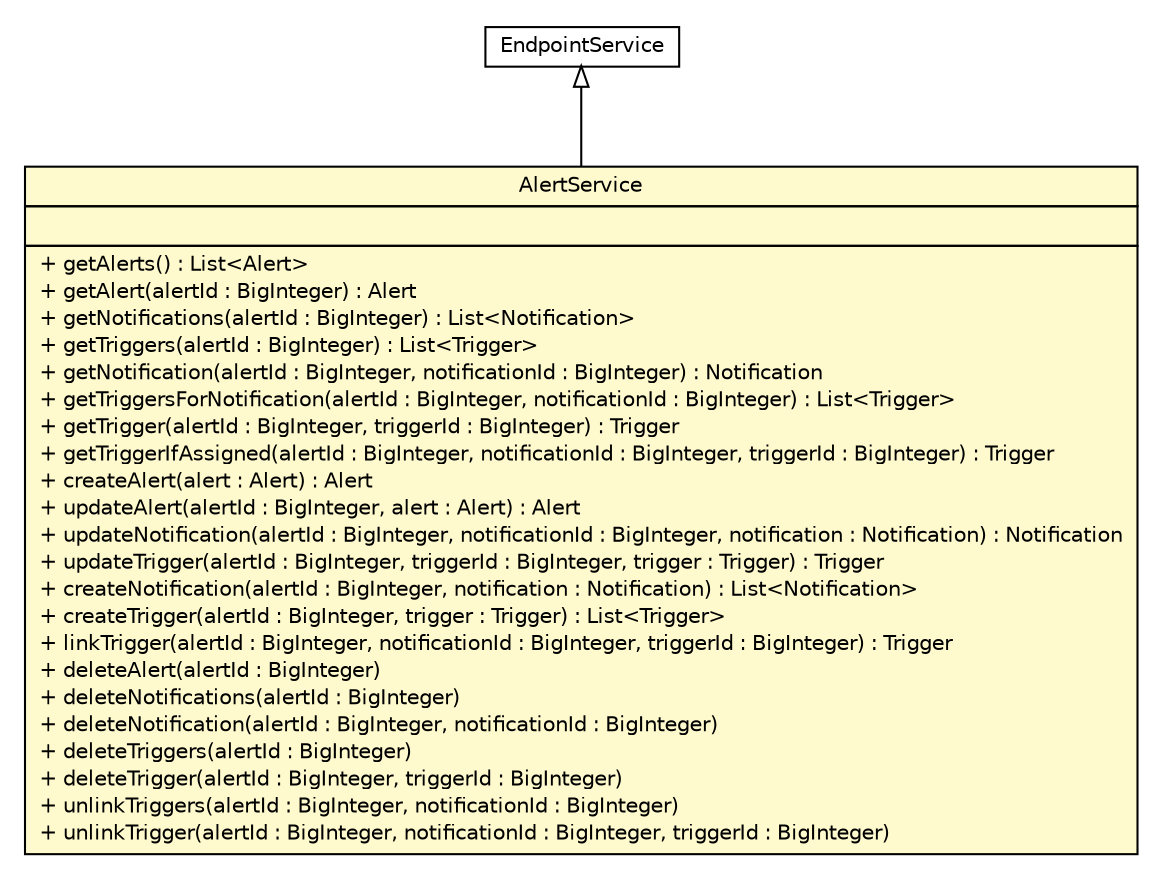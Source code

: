 #!/usr/local/bin/dot
#
# Class diagram 
# Generated by UMLGraph version R5_6 (http://www.umlgraph.org/)
#

digraph G {
	edge [fontname="Helvetica",fontsize=10,labelfontname="Helvetica",labelfontsize=10];
	node [fontname="Helvetica",fontsize=10,shape=plaintext];
	nodesep=0.25;
	ranksep=0.5;
	// com.salesforce.dva.argus.sdk.AlertService
	c142 [label=<<table title="com.salesforce.dva.argus.sdk.AlertService" border="0" cellborder="1" cellspacing="0" cellpadding="2" port="p" bgcolor="lemonChiffon" href="./AlertService.html">
		<tr><td><table border="0" cellspacing="0" cellpadding="1">
<tr><td align="center" balign="center"> AlertService </td></tr>
		</table></td></tr>
		<tr><td><table border="0" cellspacing="0" cellpadding="1">
<tr><td align="left" balign="left">  </td></tr>
		</table></td></tr>
		<tr><td><table border="0" cellspacing="0" cellpadding="1">
<tr><td align="left" balign="left"> + getAlerts() : List&lt;Alert&gt; </td></tr>
<tr><td align="left" balign="left"> + getAlert(alertId : BigInteger) : Alert </td></tr>
<tr><td align="left" balign="left"> + getNotifications(alertId : BigInteger) : List&lt;Notification&gt; </td></tr>
<tr><td align="left" balign="left"> + getTriggers(alertId : BigInteger) : List&lt;Trigger&gt; </td></tr>
<tr><td align="left" balign="left"> + getNotification(alertId : BigInteger, notificationId : BigInteger) : Notification </td></tr>
<tr><td align="left" balign="left"> + getTriggersForNotification(alertId : BigInteger, notificationId : BigInteger) : List&lt;Trigger&gt; </td></tr>
<tr><td align="left" balign="left"> + getTrigger(alertId : BigInteger, triggerId : BigInteger) : Trigger </td></tr>
<tr><td align="left" balign="left"> + getTriggerIfAssigned(alertId : BigInteger, notificationId : BigInteger, triggerId : BigInteger) : Trigger </td></tr>
<tr><td align="left" balign="left"> + createAlert(alert : Alert) : Alert </td></tr>
<tr><td align="left" balign="left"> + updateAlert(alertId : BigInteger, alert : Alert) : Alert </td></tr>
<tr><td align="left" balign="left"> + updateNotification(alertId : BigInteger, notificationId : BigInteger, notification : Notification) : Notification </td></tr>
<tr><td align="left" balign="left"> + updateTrigger(alertId : BigInteger, triggerId : BigInteger, trigger : Trigger) : Trigger </td></tr>
<tr><td align="left" balign="left"> + createNotification(alertId : BigInteger, notification : Notification) : List&lt;Notification&gt; </td></tr>
<tr><td align="left" balign="left"> + createTrigger(alertId : BigInteger, trigger : Trigger) : List&lt;Trigger&gt; </td></tr>
<tr><td align="left" balign="left"> + linkTrigger(alertId : BigInteger, notificationId : BigInteger, triggerId : BigInteger) : Trigger </td></tr>
<tr><td align="left" balign="left"> + deleteAlert(alertId : BigInteger) </td></tr>
<tr><td align="left" balign="left"> + deleteNotifications(alertId : BigInteger) </td></tr>
<tr><td align="left" balign="left"> + deleteNotification(alertId : BigInteger, notificationId : BigInteger) </td></tr>
<tr><td align="left" balign="left"> + deleteTriggers(alertId : BigInteger) </td></tr>
<tr><td align="left" balign="left"> + deleteTrigger(alertId : BigInteger, triggerId : BigInteger) </td></tr>
<tr><td align="left" balign="left"> + unlinkTriggers(alertId : BigInteger, notificationId : BigInteger) </td></tr>
<tr><td align="left" balign="left"> + unlinkTrigger(alertId : BigInteger, notificationId : BigInteger, triggerId : BigInteger) </td></tr>
		</table></td></tr>
		</table>>, URL="./AlertService.html", fontname="Helvetica", fontcolor="black", fontsize=10.0];
	//com.salesforce.dva.argus.sdk.AlertService extends com.salesforce.dva.argus.sdk.ArgusService.EndpointService
	c158:p -> c142:p [dir=back,arrowtail=empty];
	// com.salesforce.dva.argus.sdk.ArgusService.EndpointService
	c158 [label=<<table title="com.salesforce.dva.argus.sdk.ArgusService.EndpointService" border="0" cellborder="1" cellspacing="0" cellpadding="2" port="p" href="http://java.sun.com/j2se/1.4.2/docs/api/com/salesforce/dva/argus/sdk/ArgusService/EndpointService.html">
		<tr><td><table border="0" cellspacing="0" cellpadding="1">
<tr><td align="center" balign="center"> EndpointService </td></tr>
		</table></td></tr>
		</table>>, URL="http://java.sun.com/j2se/1.4.2/docs/api/com/salesforce/dva/argus/sdk/ArgusService/EndpointService.html", fontname="Helvetica", fontcolor="black", fontsize=10.0];
}

